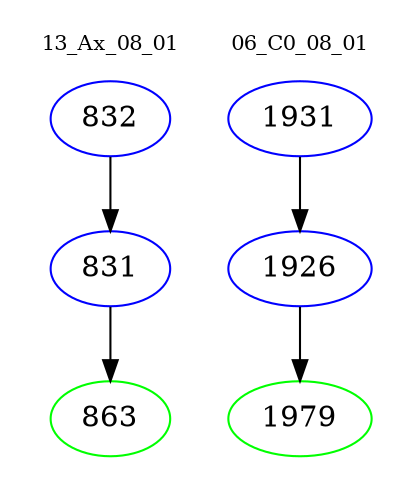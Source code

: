digraph{
subgraph cluster_0 {
color = white
label = "13_Ax_08_01";
fontsize=10;
T0_832 [label="832", color="blue"]
T0_832 -> T0_831 [color="black"]
T0_831 [label="831", color="blue"]
T0_831 -> T0_863 [color="black"]
T0_863 [label="863", color="green"]
}
subgraph cluster_1 {
color = white
label = "06_C0_08_01";
fontsize=10;
T1_1931 [label="1931", color="blue"]
T1_1931 -> T1_1926 [color="black"]
T1_1926 [label="1926", color="blue"]
T1_1926 -> T1_1979 [color="black"]
T1_1979 [label="1979", color="green"]
}
}
